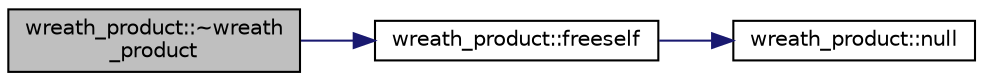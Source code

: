 digraph "wreath_product::~wreath_product"
{
  edge [fontname="Helvetica",fontsize="10",labelfontname="Helvetica",labelfontsize="10"];
  node [fontname="Helvetica",fontsize="10",shape=record];
  rankdir="LR";
  Node3 [label="wreath_product::~wreath\l_product",height=0.2,width=0.4,color="black", fillcolor="grey75", style="filled", fontcolor="black"];
  Node3 -> Node4 [color="midnightblue",fontsize="10",style="solid",fontname="Helvetica"];
  Node4 [label="wreath_product::freeself",height=0.2,width=0.4,color="black", fillcolor="white", style="filled",URL="$d8/dfa/classwreath__product.html#ad64b7211fce242b624396052f50df3d0"];
  Node4 -> Node5 [color="midnightblue",fontsize="10",style="solid",fontname="Helvetica"];
  Node5 [label="wreath_product::null",height=0.2,width=0.4,color="black", fillcolor="white", style="filled",URL="$d8/dfa/classwreath__product.html#aede8d5359d395eda92f5ee5decb5b929"];
}
